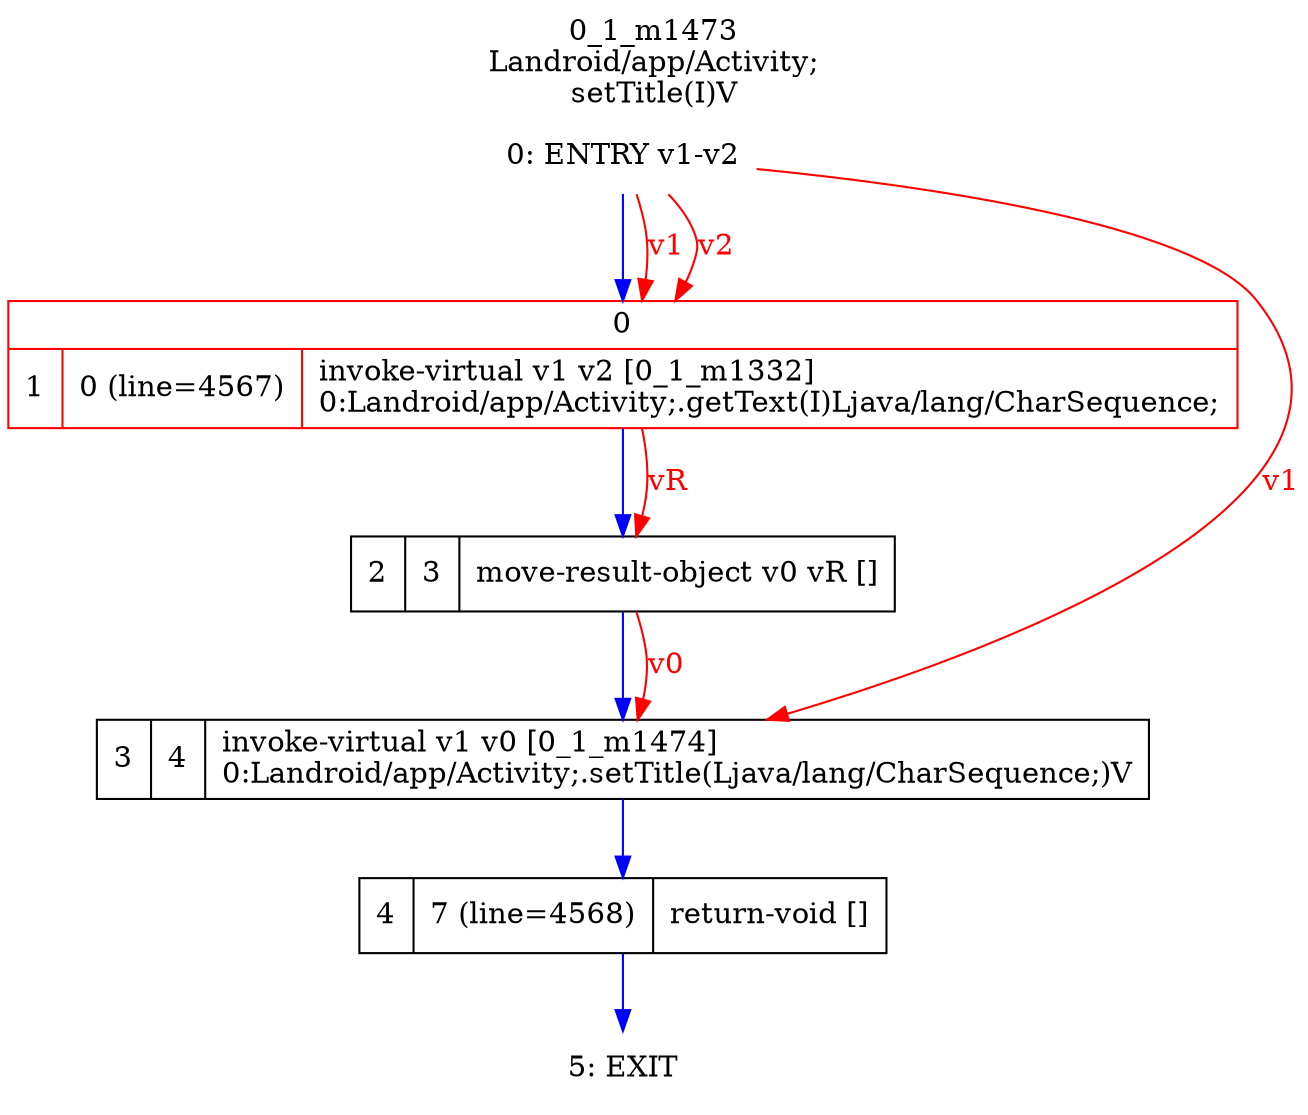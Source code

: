 digraph G {
rankdir=UD;
labelloc=t;
label="0_1_m1473\nLandroid/app/Activity;
setTitle(I)V";
0[label="0: ENTRY v1-v2",shape=plaintext];
1[label="{0|{1|0 (line=4567)|invoke-virtual v1 v2 [0_1_m1332]\l0:Landroid/app/Activity;.getText(I)Ljava/lang/CharSequence;\l}}",shape=record,URL="0_1_m1332.dot", color=red];
2[label="2|3|move-result-object v0 vR []\l",shape=record];
3[label="3|4|invoke-virtual v1 v0 [0_1_m1474]\l0:Landroid/app/Activity;.setTitle(Ljava/lang/CharSequence;)V\l",shape=record,URL="0_1_m1474.dot"];
4[label="4|7 (line=4568)|return-void []\l",shape=record];
5[label="5: EXIT",shape=plaintext];
0->1 [color=blue, fontcolor=blue,weight=100, taillabel=""];
1->2 [color=blue, fontcolor=blue,weight=100, taillabel=""];
2->3 [color=blue, fontcolor=blue,weight=100, taillabel=""];
3->4 [color=blue, fontcolor=blue,weight=100, taillabel=""];
4->5 [color=blue, fontcolor=blue,weight=100, taillabel=""];
0->1 [color=red, fontcolor=red, label="v1"];
0->1 [color=red, fontcolor=red, label="v2"];
1->2 [color=red, fontcolor=red, label="vR"];
0->3 [color=red, fontcolor=red, label="v1"];
2->3 [color=red, fontcolor=red, label="v0"];
}
